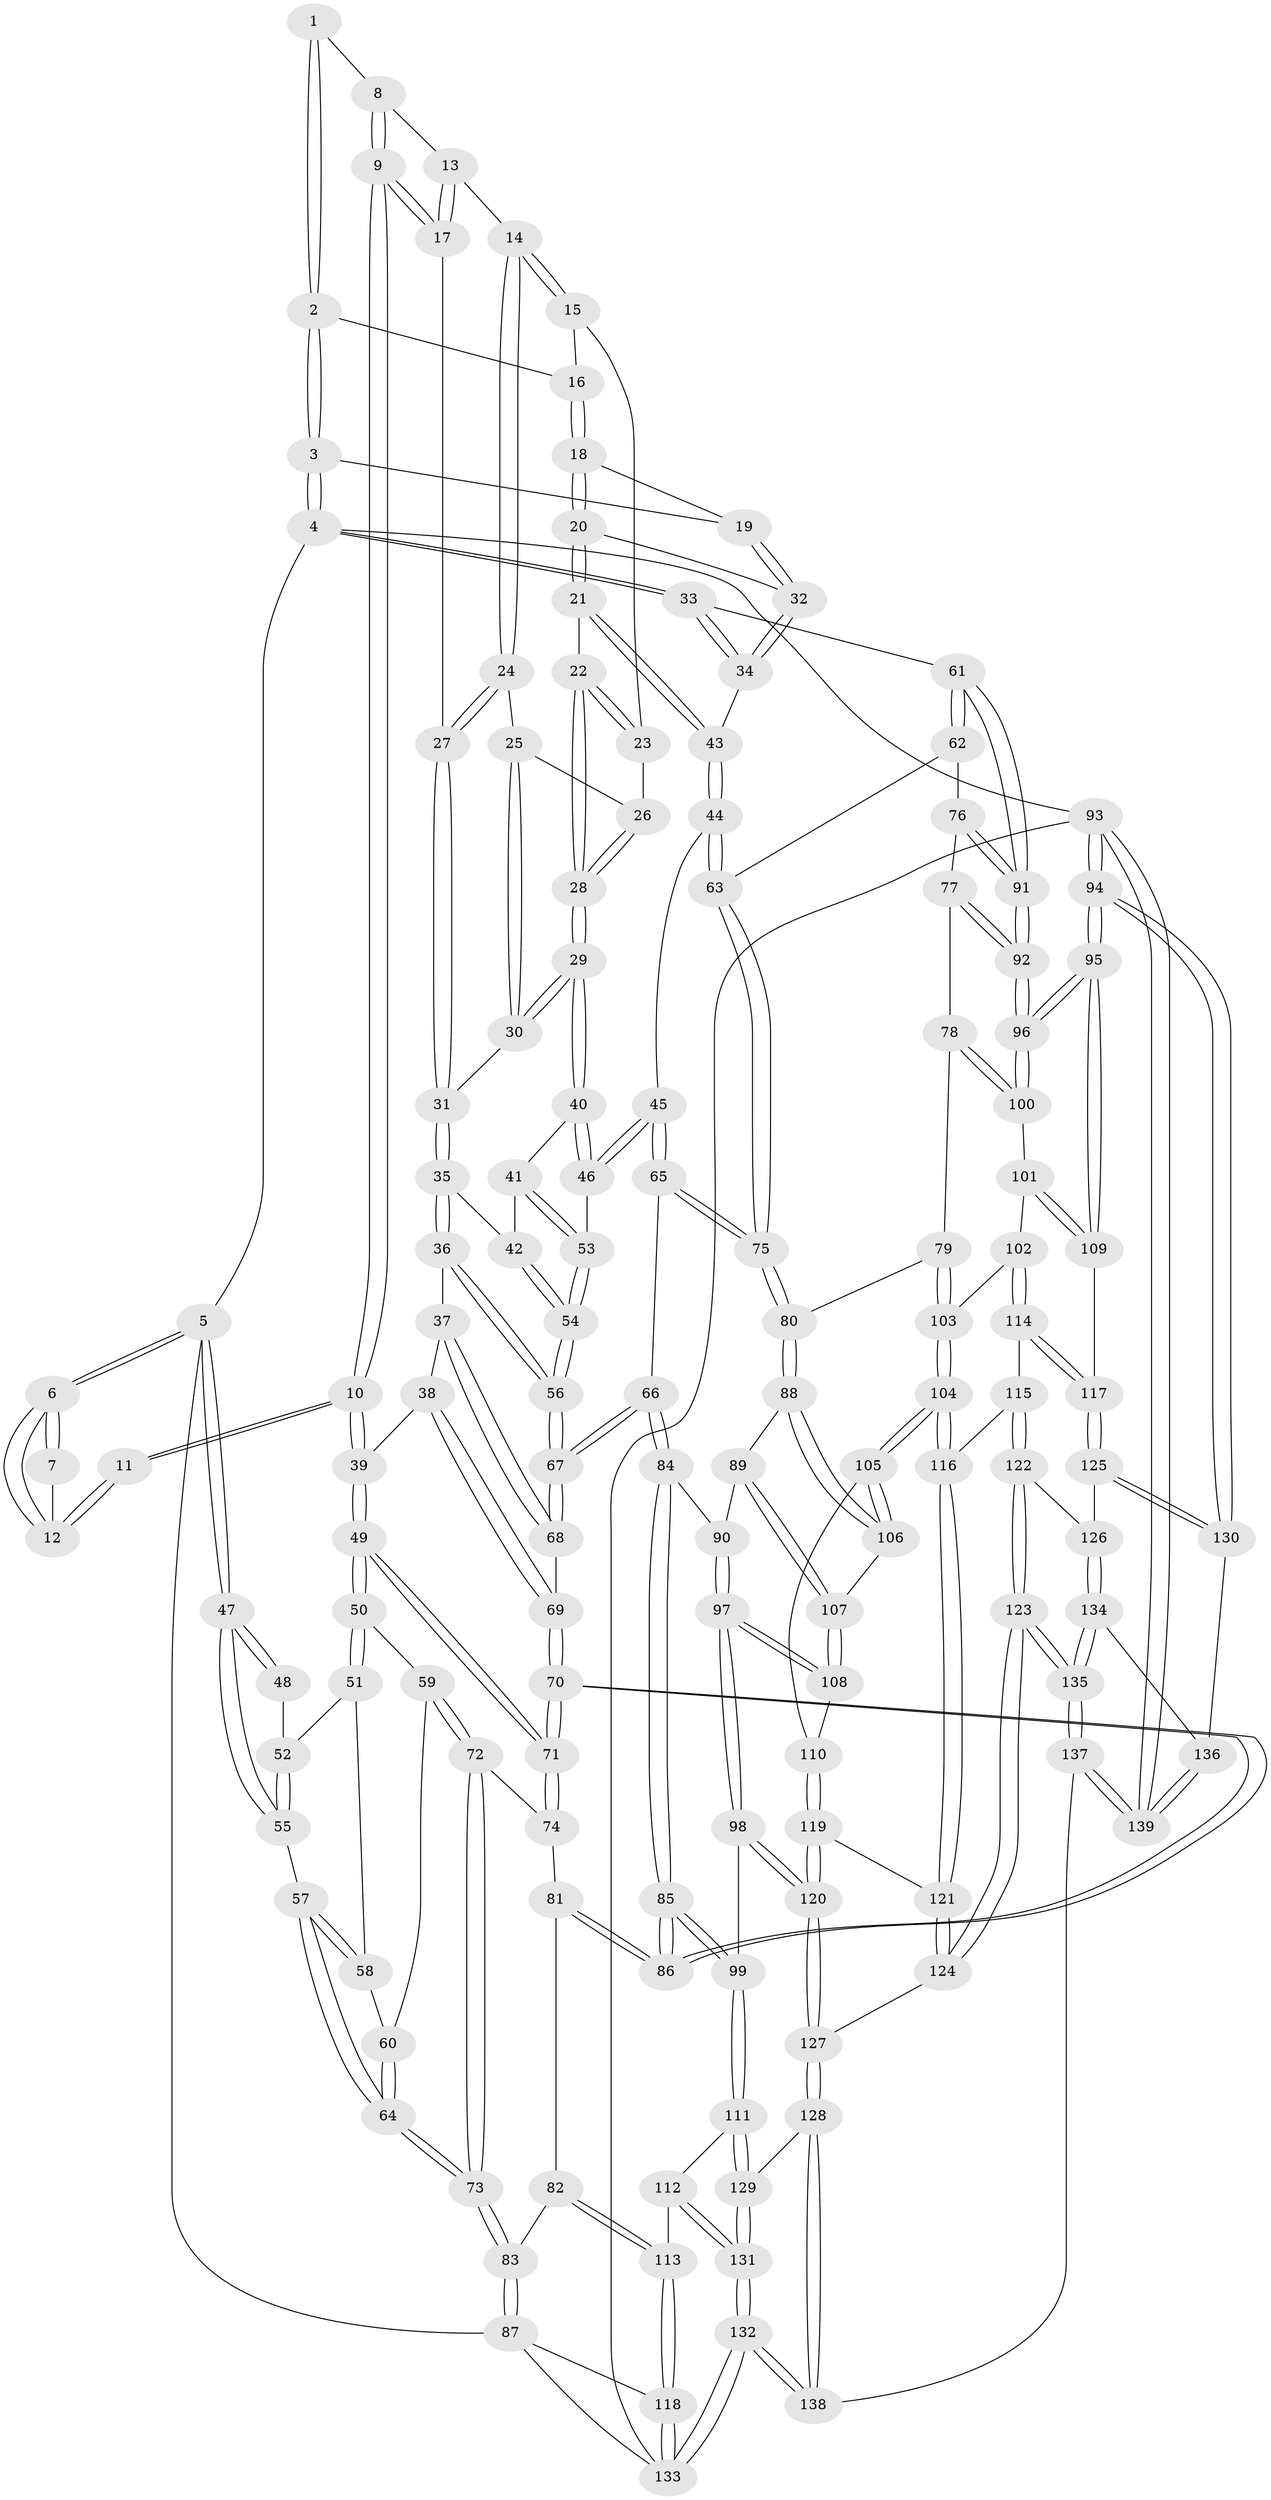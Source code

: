 // coarse degree distribution, {4: 0.32989690721649484, 5: 0.4329896907216495, 6: 0.14432989690721648, 3: 0.08247422680412371, 2: 0.010309278350515464}
// Generated by graph-tools (version 1.1) at 2025/52/02/27/25 19:52:40]
// undirected, 139 vertices, 344 edges
graph export_dot {
graph [start="1"]
  node [color=gray90,style=filled];
  1 [pos="+0.47331558117152117+0"];
  2 [pos="+0.719648065917045+0"];
  3 [pos="+1+0"];
  4 [pos="+1+0"];
  5 [pos="+0+0"];
  6 [pos="+0+0"];
  7 [pos="+0.3379445638620915+0"];
  8 [pos="+0.4783761515982869+0"];
  9 [pos="+0.4316306477623135+0.1645824268563045"];
  10 [pos="+0.3148146223395135+0.19594400851035576"];
  11 [pos="+0.31049509167633677+0.1939407206487595"];
  12 [pos="+0.3026363103996448+0.13203823752727395"];
  13 [pos="+0.5415990104107896+0.03684760965727055"];
  14 [pos="+0.5949303351289026+0.09560239830856726"];
  15 [pos="+0.6882768898161737+0.027003280996721255"];
  16 [pos="+0.7229728466163646+0"];
  17 [pos="+0.4583293080276373+0.17119953072459831"];
  18 [pos="+0.756229591493445+0.033484495037948474"];
  19 [pos="+0.8927463456980398+0.1116714587724167"];
  20 [pos="+0.7568865948244791+0.24745838383339938"];
  21 [pos="+0.7563499428869267+0.24830706171049252"];
  22 [pos="+0.725894271665341+0.2525503304673165"];
  23 [pos="+0.6813817516392454+0.1155175354181943"];
  24 [pos="+0.5784506885685163+0.12354054647849609"];
  25 [pos="+0.583605286105552+0.1278424475541361"];
  26 [pos="+0.6557505354351846+0.1624240229100312"];
  27 [pos="+0.4857805155477913+0.17909400627739083"];
  28 [pos="+0.7085396071099145+0.2574064445202697"];
  29 [pos="+0.6953794906750539+0.264486170418425"];
  30 [pos="+0.6626970174093909+0.24849129534450437"];
  31 [pos="+0.5097821637299622+0.21225767781594393"];
  32 [pos="+0.903713465734195+0.1558869420014527"];
  33 [pos="+1+0.31187892152437074"];
  34 [pos="+1+0.25720761165995315"];
  35 [pos="+0.5329296368118388+0.3214919853246785"];
  36 [pos="+0.5033123959335639+0.3628811705826702"];
  37 [pos="+0.479442165732704+0.37951453703939186"];
  38 [pos="+0.4351743816742703+0.3834137525222918"];
  39 [pos="+0.343852818155207+0.3020103396609128"];
  40 [pos="+0.6866929930325185+0.27852693644993864"];
  41 [pos="+0.5828625263543163+0.3233533491914496"];
  42 [pos="+0.5704263409487386+0.32511711432451346"];
  43 [pos="+0.8269333289967971+0.33205660589856023"];
  44 [pos="+0.8240634719061654+0.43410149226352346"];
  45 [pos="+0.721083867849694+0.4343712231865115"];
  46 [pos="+0.6775571373195522+0.39479745292929247"];
  47 [pos="+0+0"];
  48 [pos="+0.25017272237354055+0.2035338696683634"];
  49 [pos="+0.2584639822928854+0.4617231566892491"];
  50 [pos="+0.15835171686099364+0.4085034471562733"];
  51 [pos="+0.1545591759112928+0.27751675439521334"];
  52 [pos="+0.1579843249453583+0.271764521133702"];
  53 [pos="+0.6441200076354209+0.4041189464822402"];
  54 [pos="+0.6084942309572929+0.42506749200557953"];
  55 [pos="+0+0"];
  56 [pos="+0.6045457390573+0.42896133679900805"];
  57 [pos="+0+0.3355894227225527"];
  58 [pos="+0+0.32158981825535304"];
  59 [pos="+0.14870086519886844+0.4146761076537267"];
  60 [pos="+0.08836066799591172+0.39692390516572656"];
  61 [pos="+1+0.34226299859174397"];
  62 [pos="+0.8435938852282291+0.4577386352255825"];
  63 [pos="+0.840902236427239+0.4561410102724417"];
  64 [pos="+0+0.46135571763291644"];
  65 [pos="+0.6638533278295959+0.5350319857121498"];
  66 [pos="+0.5825808309386097+0.5267370798325041"];
  67 [pos="+0.5782603836495603+0.5106117032866823"];
  68 [pos="+0.5273190528834985+0.4694687899442901"];
  69 [pos="+0.3933627426937121+0.5053662301982345"];
  70 [pos="+0.3383103243722971+0.5962609985730082"];
  71 [pos="+0.29291040807435215+0.5403081316630719"];
  72 [pos="+0.076381648382997+0.5017452626238966"];
  73 [pos="+0+0.5602691232420903"];
  74 [pos="+0.12528571389843862+0.5392224618836967"];
  75 [pos="+0.7186327831316585+0.5876191800874444"];
  76 [pos="+0.8814139143191416+0.5432949375001147"];
  77 [pos="+0.8868036056611528+0.5831882943893852"];
  78 [pos="+0.8821674601652051+0.6145219366092736"];
  79 [pos="+0.8610305916166547+0.6271693660583939"];
  80 [pos="+0.7308148242436338+0.6305684263913197"];
  81 [pos="+0.13819913679187612+0.6199085951226758"];
  82 [pos="+0.05477253378910637+0.6813627168330813"];
  83 [pos="+0+0.5728661860042209"];
  84 [pos="+0.5540387952866331+0.5660580310503164"];
  85 [pos="+0.34962572153455207+0.6346261375094068"];
  86 [pos="+0.3449995613203685+0.6254613128396004"];
  87 [pos="+0+0.9531412796154687"];
  88 [pos="+0.72308795785688+0.6457439768786737"];
  89 [pos="+0.6120473076253186+0.6666225609363934"];
  90 [pos="+0.5896401765291289+0.6364761870173791"];
  91 [pos="+1+0.42413502729905733"];
  92 [pos="+1+0.5033938304366403"];
  93 [pos="+1+1"];
  94 [pos="+1+1"];
  95 [pos="+1+0.8073155509161306"];
  96 [pos="+1+0.7466137660971018"];
  97 [pos="+0.4534562907021482+0.7269095895938334"];
  98 [pos="+0.4107024170372893+0.7307030785447545"];
  99 [pos="+0.3509856220201058+0.7034589419109655"];
  100 [pos="+0.9290407746634957+0.64806129796203"];
  101 [pos="+0.9125813632011938+0.7223213640112305"];
  102 [pos="+0.8456056194647464+0.7522026636756408"];
  103 [pos="+0.8371909871715114+0.746007042949766"];
  104 [pos="+0.7495766360868537+0.7586967090131"];
  105 [pos="+0.7354322522271722+0.7406733191549527"];
  106 [pos="+0.7297574129997342+0.7047264362520104"];
  107 [pos="+0.5924335294858365+0.7223429689489481"];
  108 [pos="+0.5908249264657847+0.7262655312850818"];
  109 [pos="+0.9762501511885386+0.8098970635676666"];
  110 [pos="+0.61504265667795+0.767806315671573"];
  111 [pos="+0.3428857498974196+0.7142814330254833"];
  112 [pos="+0.27902846877288856+0.7948857985879311"];
  113 [pos="+0.14494353571845317+0.8104315702041088"];
  114 [pos="+0.8824626737824587+0.8067252335998404"];
  115 [pos="+0.7773230537446345+0.8268084300280512"];
  116 [pos="+0.7471634658883397+0.7945684094239225"];
  117 [pos="+0.9037758052142971+0.8271669104416005"];
  118 [pos="+0.09970859918933152+0.8600389397211294"];
  119 [pos="+0.6124071419584823+0.7877127658707296"];
  120 [pos="+0.5318643167803576+0.868539545266148"];
  121 [pos="+0.6867624902264082+0.8608906957913681"];
  122 [pos="+0.8102942594966892+0.8922182528670005"];
  123 [pos="+0.6974600731048135+0.9480997967886977"];
  124 [pos="+0.6781168723908594+0.924625390950801"];
  125 [pos="+0.8637588980243637+0.897104473795374"];
  126 [pos="+0.8480963776375319+0.9012016085322831"];
  127 [pos="+0.5380273055468278+0.9107187547699233"];
  128 [pos="+0.5303582721927644+0.9221908243956073"];
  129 [pos="+0.46414294224614083+0.9272390018740504"];
  130 [pos="+0.9045951563143934+0.939514949640789"];
  131 [pos="+0.32273794782150067+0.9512267216168586"];
  132 [pos="+0.2778087807523159+1"];
  133 [pos="+0.18508968412654503+1"];
  134 [pos="+0.8412093644133857+0.923020910589343"];
  135 [pos="+0.7282059982409081+1"];
  136 [pos="+0.8668015769271511+1"];
  137 [pos="+0.7337383893949484+1"];
  138 [pos="+0.5195701938439714+1"];
  139 [pos="+0.8344627853926204+1"];
  1 -- 2;
  1 -- 2;
  1 -- 8;
  2 -- 3;
  2 -- 3;
  2 -- 16;
  3 -- 4;
  3 -- 4;
  3 -- 19;
  4 -- 5;
  4 -- 33;
  4 -- 33;
  4 -- 93;
  5 -- 6;
  5 -- 6;
  5 -- 47;
  5 -- 47;
  5 -- 87;
  6 -- 7;
  6 -- 7;
  6 -- 12;
  6 -- 12;
  7 -- 12;
  8 -- 9;
  8 -- 9;
  8 -- 13;
  9 -- 10;
  9 -- 10;
  9 -- 17;
  9 -- 17;
  10 -- 11;
  10 -- 11;
  10 -- 39;
  10 -- 39;
  11 -- 12;
  11 -- 12;
  13 -- 14;
  13 -- 17;
  13 -- 17;
  14 -- 15;
  14 -- 15;
  14 -- 24;
  14 -- 24;
  15 -- 16;
  15 -- 23;
  16 -- 18;
  16 -- 18;
  17 -- 27;
  18 -- 19;
  18 -- 20;
  18 -- 20;
  19 -- 32;
  19 -- 32;
  20 -- 21;
  20 -- 21;
  20 -- 32;
  21 -- 22;
  21 -- 43;
  21 -- 43;
  22 -- 23;
  22 -- 23;
  22 -- 28;
  22 -- 28;
  23 -- 26;
  24 -- 25;
  24 -- 27;
  24 -- 27;
  25 -- 26;
  25 -- 30;
  25 -- 30;
  26 -- 28;
  26 -- 28;
  27 -- 31;
  27 -- 31;
  28 -- 29;
  28 -- 29;
  29 -- 30;
  29 -- 30;
  29 -- 40;
  29 -- 40;
  30 -- 31;
  31 -- 35;
  31 -- 35;
  32 -- 34;
  32 -- 34;
  33 -- 34;
  33 -- 34;
  33 -- 61;
  34 -- 43;
  35 -- 36;
  35 -- 36;
  35 -- 42;
  36 -- 37;
  36 -- 56;
  36 -- 56;
  37 -- 38;
  37 -- 68;
  37 -- 68;
  38 -- 39;
  38 -- 69;
  38 -- 69;
  39 -- 49;
  39 -- 49;
  40 -- 41;
  40 -- 46;
  40 -- 46;
  41 -- 42;
  41 -- 53;
  41 -- 53;
  42 -- 54;
  42 -- 54;
  43 -- 44;
  43 -- 44;
  44 -- 45;
  44 -- 63;
  44 -- 63;
  45 -- 46;
  45 -- 46;
  45 -- 65;
  45 -- 65;
  46 -- 53;
  47 -- 48;
  47 -- 48;
  47 -- 55;
  47 -- 55;
  48 -- 52;
  49 -- 50;
  49 -- 50;
  49 -- 71;
  49 -- 71;
  50 -- 51;
  50 -- 51;
  50 -- 59;
  51 -- 52;
  51 -- 58;
  52 -- 55;
  52 -- 55;
  53 -- 54;
  53 -- 54;
  54 -- 56;
  54 -- 56;
  55 -- 57;
  56 -- 67;
  56 -- 67;
  57 -- 58;
  57 -- 58;
  57 -- 64;
  57 -- 64;
  58 -- 60;
  59 -- 60;
  59 -- 72;
  59 -- 72;
  60 -- 64;
  60 -- 64;
  61 -- 62;
  61 -- 62;
  61 -- 91;
  61 -- 91;
  62 -- 63;
  62 -- 76;
  63 -- 75;
  63 -- 75;
  64 -- 73;
  64 -- 73;
  65 -- 66;
  65 -- 75;
  65 -- 75;
  66 -- 67;
  66 -- 67;
  66 -- 84;
  66 -- 84;
  67 -- 68;
  67 -- 68;
  68 -- 69;
  69 -- 70;
  69 -- 70;
  70 -- 71;
  70 -- 71;
  70 -- 86;
  70 -- 86;
  71 -- 74;
  71 -- 74;
  72 -- 73;
  72 -- 73;
  72 -- 74;
  73 -- 83;
  73 -- 83;
  74 -- 81;
  75 -- 80;
  75 -- 80;
  76 -- 77;
  76 -- 91;
  76 -- 91;
  77 -- 78;
  77 -- 92;
  77 -- 92;
  78 -- 79;
  78 -- 100;
  78 -- 100;
  79 -- 80;
  79 -- 103;
  79 -- 103;
  80 -- 88;
  80 -- 88;
  81 -- 82;
  81 -- 86;
  81 -- 86;
  82 -- 83;
  82 -- 113;
  82 -- 113;
  83 -- 87;
  83 -- 87;
  84 -- 85;
  84 -- 85;
  84 -- 90;
  85 -- 86;
  85 -- 86;
  85 -- 99;
  85 -- 99;
  87 -- 118;
  87 -- 133;
  88 -- 89;
  88 -- 106;
  88 -- 106;
  89 -- 90;
  89 -- 107;
  89 -- 107;
  90 -- 97;
  90 -- 97;
  91 -- 92;
  91 -- 92;
  92 -- 96;
  92 -- 96;
  93 -- 94;
  93 -- 94;
  93 -- 139;
  93 -- 139;
  93 -- 133;
  94 -- 95;
  94 -- 95;
  94 -- 130;
  94 -- 130;
  95 -- 96;
  95 -- 96;
  95 -- 109;
  95 -- 109;
  96 -- 100;
  96 -- 100;
  97 -- 98;
  97 -- 98;
  97 -- 108;
  97 -- 108;
  98 -- 99;
  98 -- 120;
  98 -- 120;
  99 -- 111;
  99 -- 111;
  100 -- 101;
  101 -- 102;
  101 -- 109;
  101 -- 109;
  102 -- 103;
  102 -- 114;
  102 -- 114;
  103 -- 104;
  103 -- 104;
  104 -- 105;
  104 -- 105;
  104 -- 116;
  104 -- 116;
  105 -- 106;
  105 -- 106;
  105 -- 110;
  106 -- 107;
  107 -- 108;
  107 -- 108;
  108 -- 110;
  109 -- 117;
  110 -- 119;
  110 -- 119;
  111 -- 112;
  111 -- 129;
  111 -- 129;
  112 -- 113;
  112 -- 131;
  112 -- 131;
  113 -- 118;
  113 -- 118;
  114 -- 115;
  114 -- 117;
  114 -- 117;
  115 -- 116;
  115 -- 122;
  115 -- 122;
  116 -- 121;
  116 -- 121;
  117 -- 125;
  117 -- 125;
  118 -- 133;
  118 -- 133;
  119 -- 120;
  119 -- 120;
  119 -- 121;
  120 -- 127;
  120 -- 127;
  121 -- 124;
  121 -- 124;
  122 -- 123;
  122 -- 123;
  122 -- 126;
  123 -- 124;
  123 -- 124;
  123 -- 135;
  123 -- 135;
  124 -- 127;
  125 -- 126;
  125 -- 130;
  125 -- 130;
  126 -- 134;
  126 -- 134;
  127 -- 128;
  127 -- 128;
  128 -- 129;
  128 -- 138;
  128 -- 138;
  129 -- 131;
  129 -- 131;
  130 -- 136;
  131 -- 132;
  131 -- 132;
  132 -- 133;
  132 -- 133;
  132 -- 138;
  132 -- 138;
  134 -- 135;
  134 -- 135;
  134 -- 136;
  135 -- 137;
  135 -- 137;
  136 -- 139;
  136 -- 139;
  137 -- 138;
  137 -- 139;
  137 -- 139;
}
